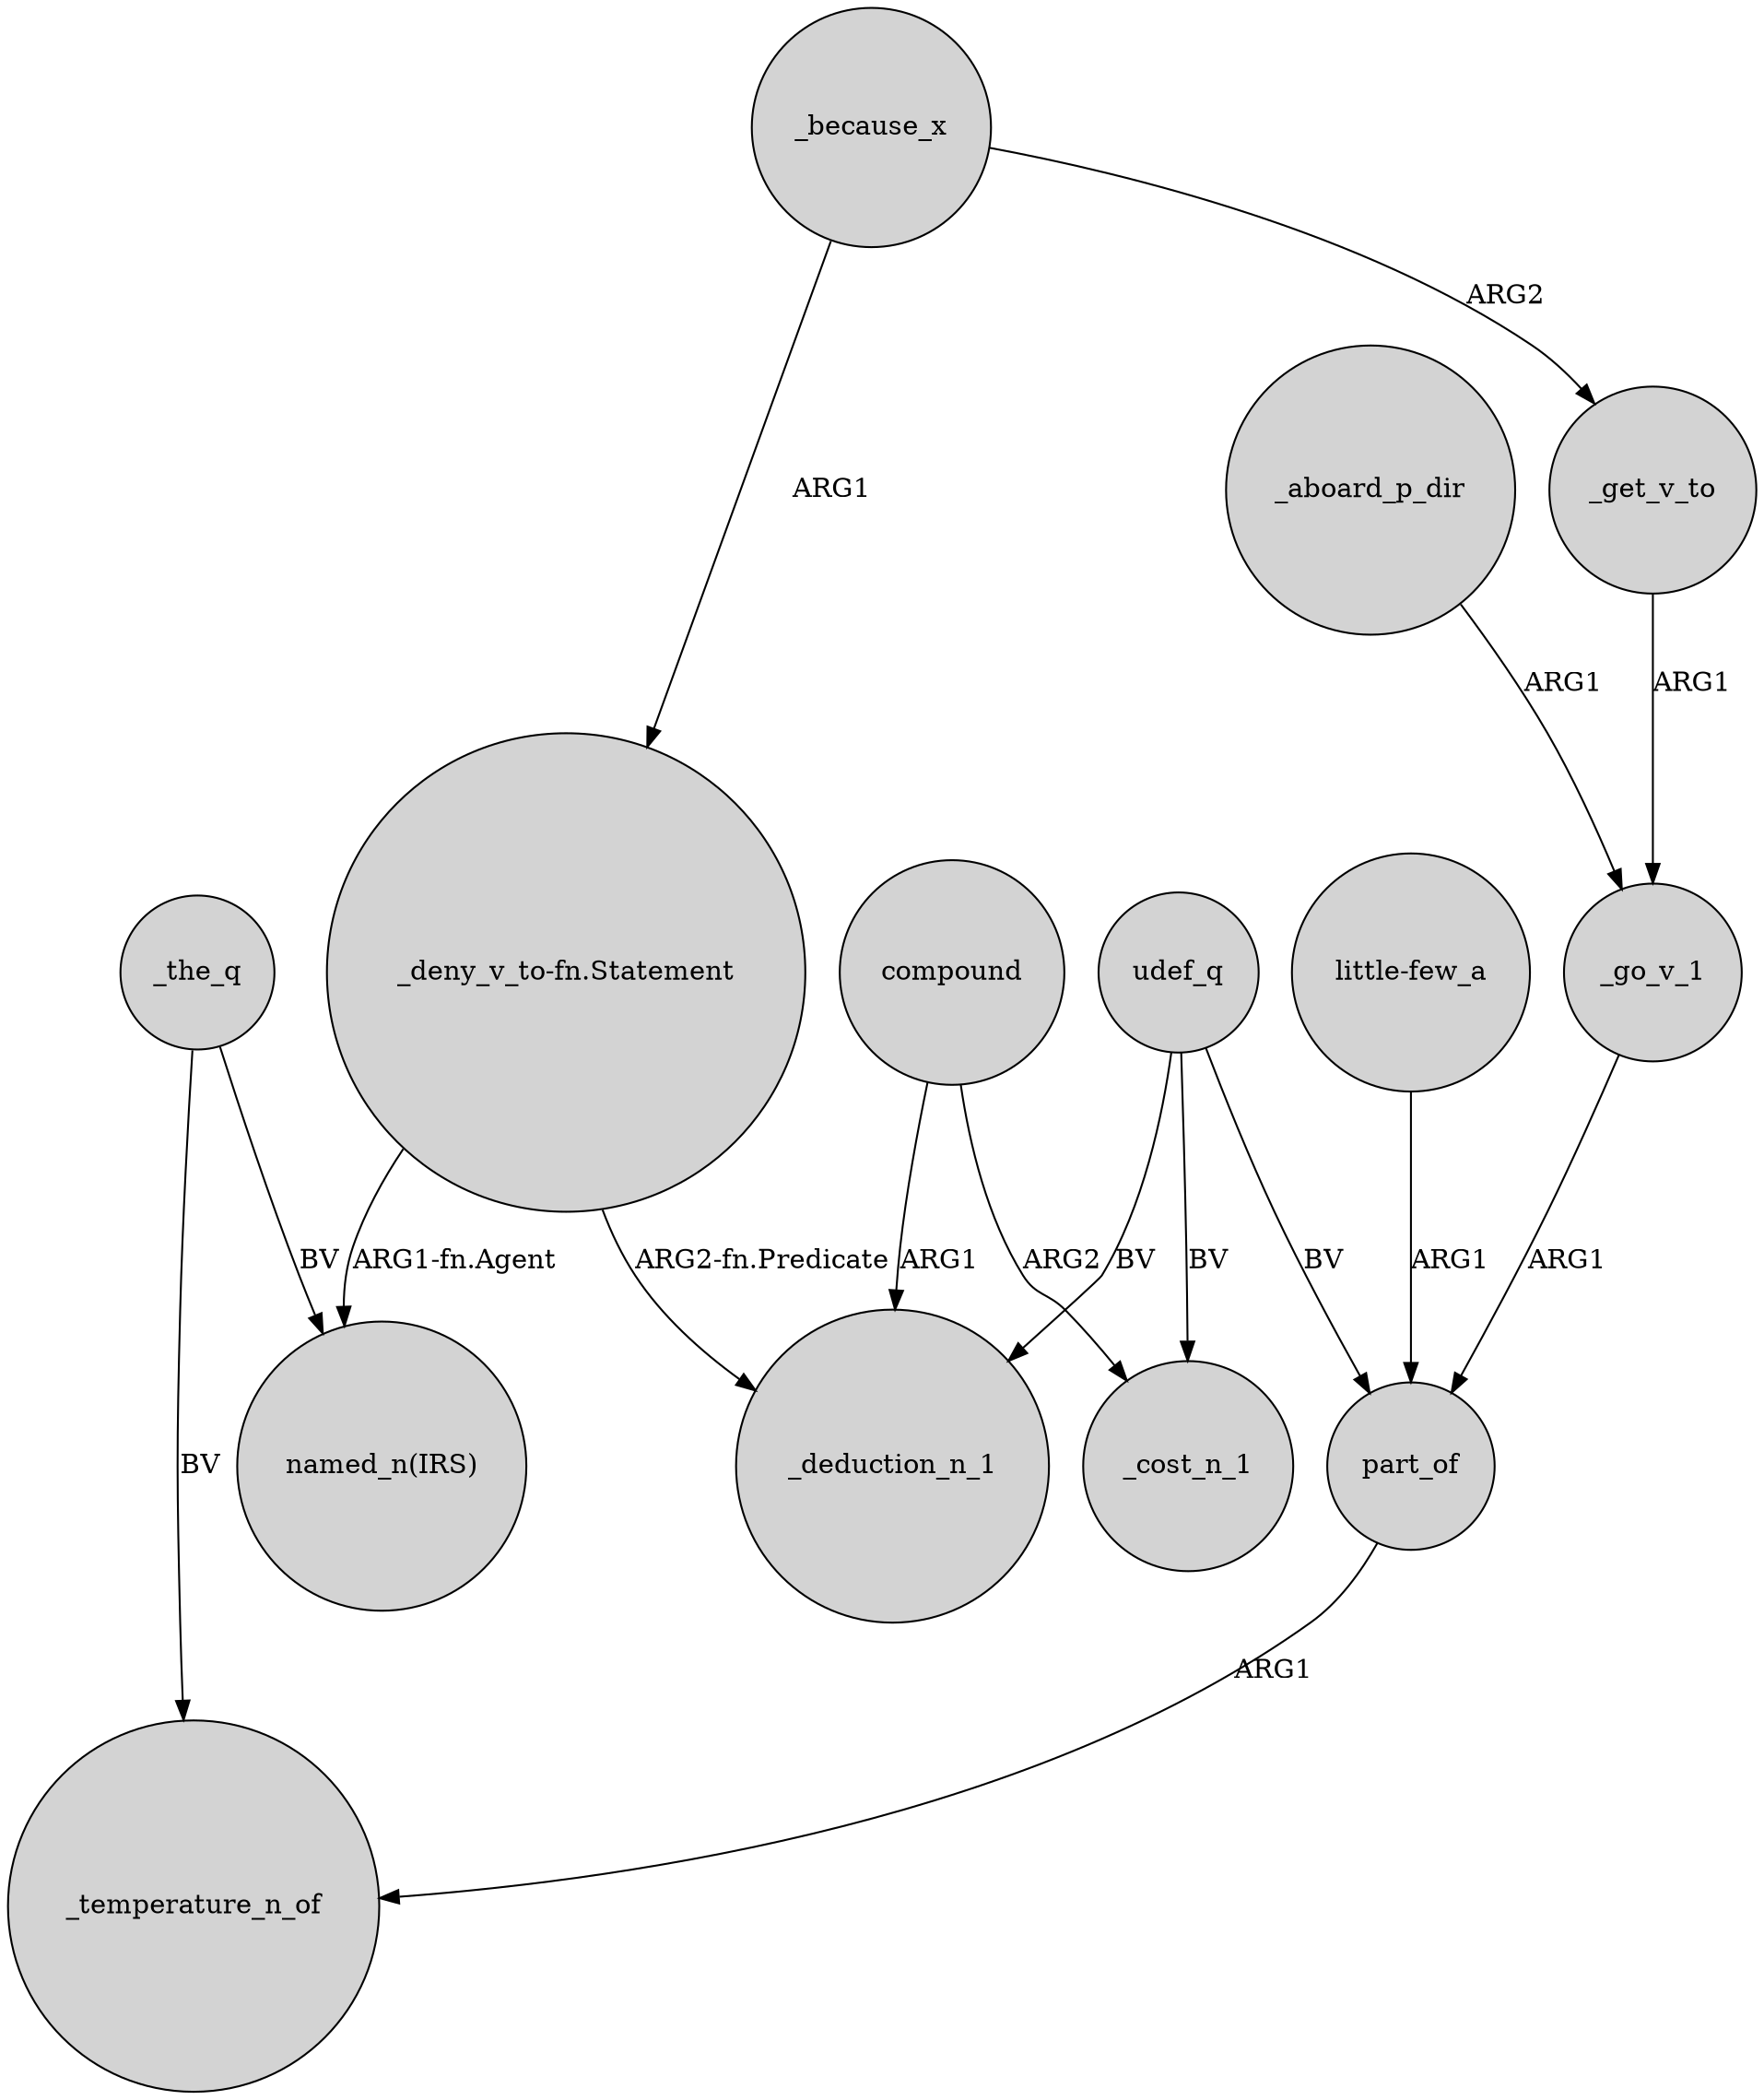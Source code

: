 digraph {
	node [shape=circle style=filled]
	_get_v_to -> _go_v_1 [label=ARG1]
	compound -> _cost_n_1 [label=ARG2]
	compound -> _deduction_n_1 [label=ARG1]
	"_deny_v_to-fn.Statement" -> "named_n(IRS)" [label="ARG1-fn.Agent"]
	_because_x -> _get_v_to [label=ARG2]
	_the_q -> "named_n(IRS)" [label=BV]
	part_of -> _temperature_n_of [label=ARG1]
	"_deny_v_to-fn.Statement" -> _deduction_n_1 [label="ARG2-fn.Predicate"]
	udef_q -> part_of [label=BV]
	_the_q -> _temperature_n_of [label=BV]
	udef_q -> _cost_n_1 [label=BV]
	_go_v_1 -> part_of [label=ARG1]
	_aboard_p_dir -> _go_v_1 [label=ARG1]
	_because_x -> "_deny_v_to-fn.Statement" [label=ARG1]
	udef_q -> _deduction_n_1 [label=BV]
	"little-few_a" -> part_of [label=ARG1]
}

